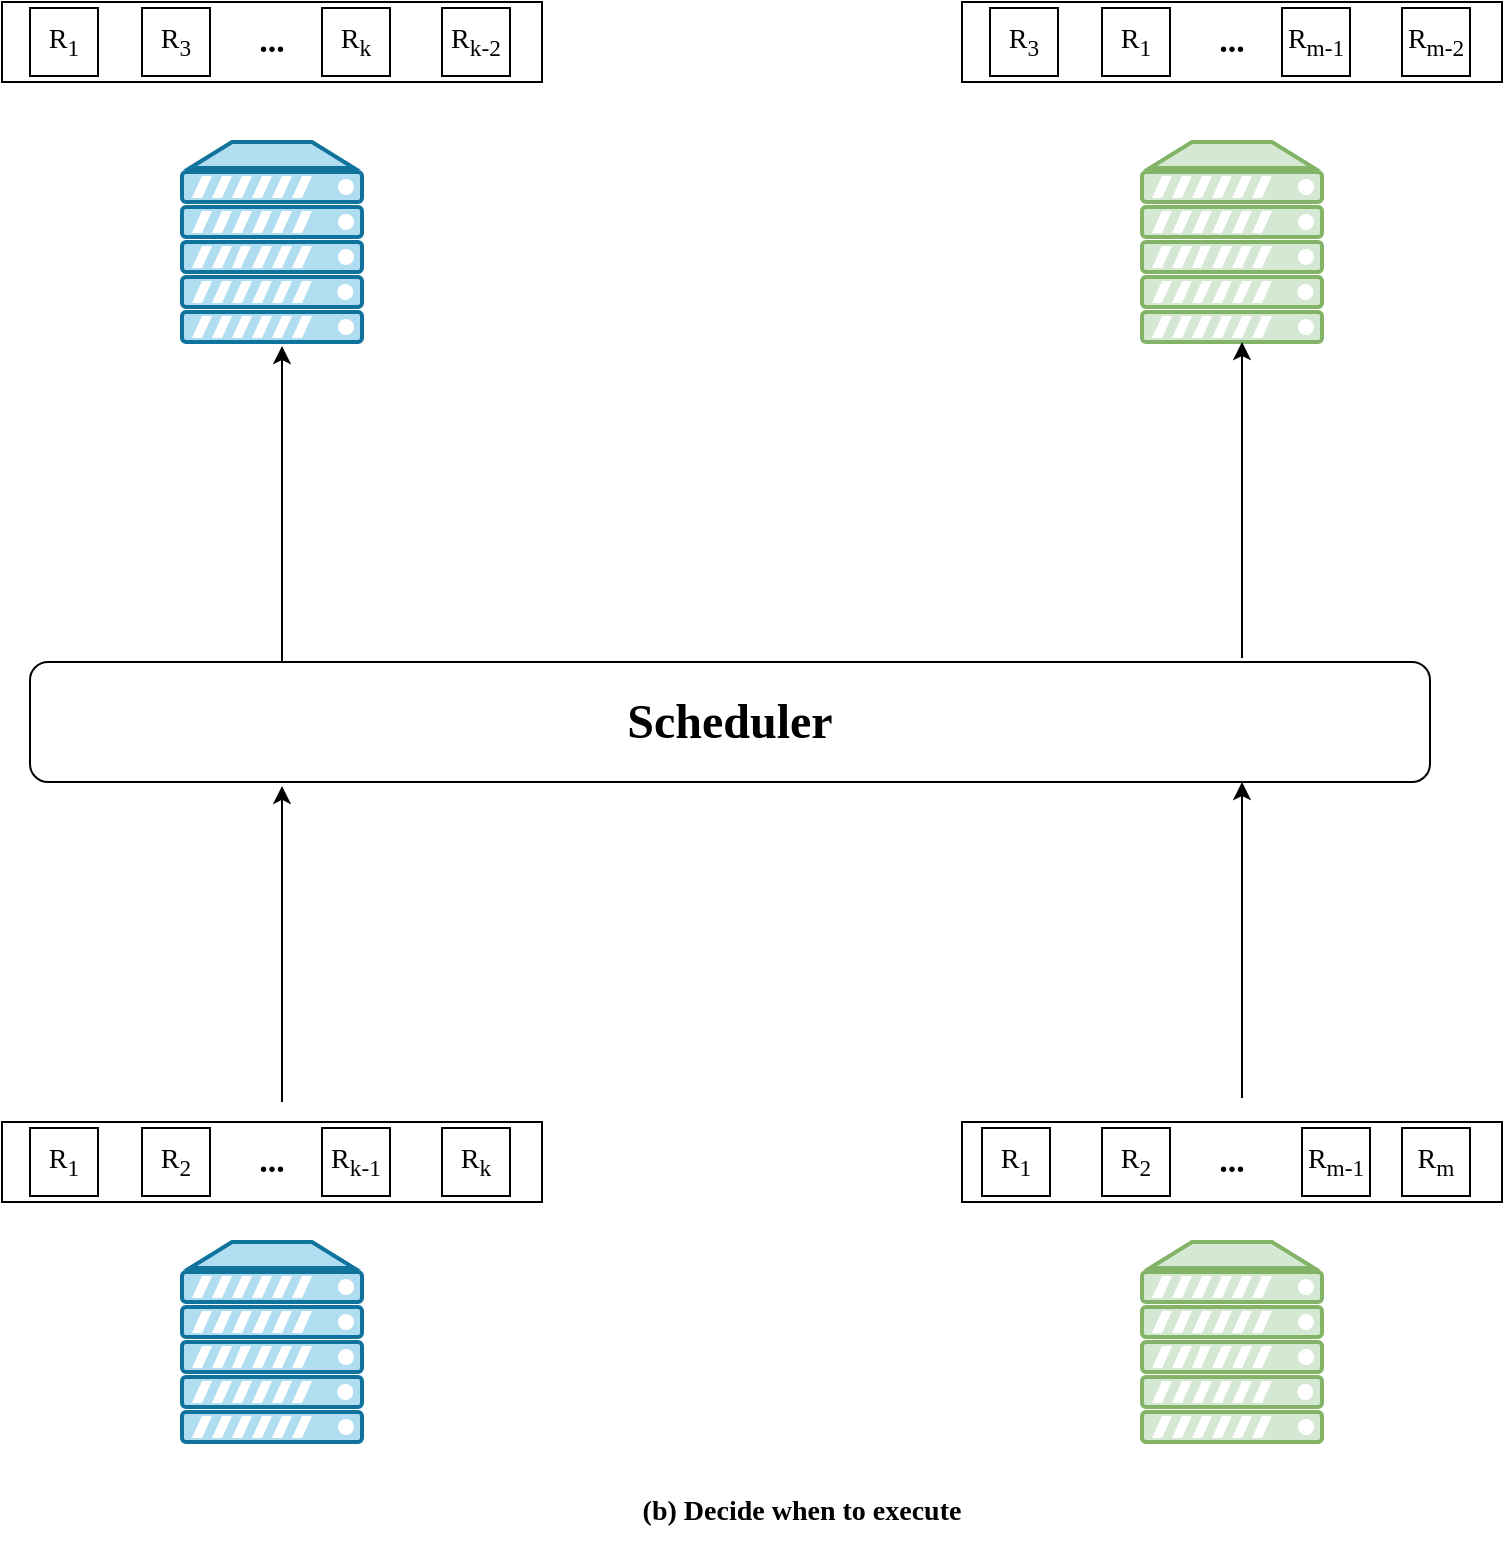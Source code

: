 <mxfile version="21.7.4" type="github">
  <diagram name="第 1 页" id="JoeD6NzNSS_i4DSreLfH">
    <mxGraphModel dx="2904" dy="1153" grid="1" gridSize="10" guides="1" tooltips="1" connect="1" arrows="1" fold="1" page="1" pageScale="1" pageWidth="827" pageHeight="1169" math="0" shadow="0">
      <root>
        <mxCell id="0" />
        <mxCell id="1" parent="0" />
        <mxCell id="6fZIux5iNfeoaQte3AF_-2" value="" style="verticalAlign=top;verticalLabelPosition=bottom;labelPosition=center;align=center;html=1;outlineConnect=0;fillColor=#b1ddf0;strokeColor=#10739e;gradientDirection=north;strokeWidth=2;shape=mxgraph.networks.server;" vertex="1" parent="1">
          <mxGeometry x="140" y="800" width="90" height="100" as="geometry" />
        </mxCell>
        <mxCell id="6fZIux5iNfeoaQte3AF_-3" value="" style="verticalAlign=top;verticalLabelPosition=bottom;labelPosition=center;align=center;html=1;outlineConnect=0;fillColor=#b1ddf0;strokeColor=#10739e;gradientDirection=north;strokeWidth=2;shape=mxgraph.networks.server;" vertex="1" parent="1">
          <mxGeometry x="140" y="250" width="90" height="100" as="geometry" />
        </mxCell>
        <mxCell id="6fZIux5iNfeoaQte3AF_-4" value="&lt;font style=&quot;font-size: 24px;&quot; face=&quot;Times New Roman&quot;&gt;&lt;b&gt;Scheduler&lt;/b&gt;&lt;/font&gt;" style="rounded=1;whiteSpace=wrap;html=1;" vertex="1" parent="1">
          <mxGeometry x="64" y="510" width="700" height="60" as="geometry" />
        </mxCell>
        <mxCell id="6fZIux5iNfeoaQte3AF_-20" value="" style="verticalAlign=top;verticalLabelPosition=bottom;labelPosition=center;align=center;html=1;outlineConnect=0;fillColor=#d5e8d4;strokeColor=#82b366;gradientDirection=north;strokeWidth=2;shape=mxgraph.networks.server;" vertex="1" parent="1">
          <mxGeometry x="620" y="800" width="90" height="100" as="geometry" />
        </mxCell>
        <mxCell id="6fZIux5iNfeoaQte3AF_-21" value="" style="verticalAlign=top;verticalLabelPosition=bottom;labelPosition=center;align=center;html=1;outlineConnect=0;fillColor=#d5e8d4;strokeColor=#82b366;gradientDirection=north;strokeWidth=2;shape=mxgraph.networks.server;" vertex="1" parent="1">
          <mxGeometry x="620" y="250" width="90" height="100" as="geometry" />
        </mxCell>
        <mxCell id="6fZIux5iNfeoaQte3AF_-22" value="&lt;font style=&quot;font-size: 17px;&quot; face=&quot;Times New Roman&quot;&gt;&lt;b&gt;...&lt;/b&gt;&lt;/font&gt;" style="rounded=0;whiteSpace=wrap;html=1;" vertex="1" parent="1">
          <mxGeometry x="50" y="740" width="270" height="40" as="geometry" />
        </mxCell>
        <mxCell id="6fZIux5iNfeoaQte3AF_-23" value="&lt;font style=&quot;font-size: 14px;&quot; face=&quot;Times New Roman&quot;&gt;R&lt;sub&gt;1&lt;/sub&gt;&lt;/font&gt;" style="whiteSpace=wrap;html=1;aspect=fixed;" vertex="1" parent="1">
          <mxGeometry x="64" y="743" width="34" height="34" as="geometry" />
        </mxCell>
        <mxCell id="6fZIux5iNfeoaQte3AF_-24" value="&lt;font style=&quot;font-size: 14px;&quot; face=&quot;Times New Roman&quot;&gt;R&lt;sub&gt;k&lt;/sub&gt;&lt;/font&gt;" style="whiteSpace=wrap;html=1;aspect=fixed;" vertex="1" parent="1">
          <mxGeometry x="270" y="743" width="34" height="34" as="geometry" />
        </mxCell>
        <mxCell id="6fZIux5iNfeoaQte3AF_-25" value="&lt;font style=&quot;font-size: 14px;&quot; face=&quot;Times New Roman&quot;&gt;R&lt;sub&gt;2&lt;/sub&gt;&lt;/font&gt;" style="whiteSpace=wrap;html=1;aspect=fixed;" vertex="1" parent="1">
          <mxGeometry x="120" y="743" width="34" height="34" as="geometry" />
        </mxCell>
        <mxCell id="6fZIux5iNfeoaQte3AF_-26" value="&lt;font style=&quot;font-size: 14px;&quot; face=&quot;Times New Roman&quot;&gt;R&lt;sub&gt;k-1&lt;/sub&gt;&lt;/font&gt;" style="whiteSpace=wrap;html=1;aspect=fixed;" vertex="1" parent="1">
          <mxGeometry x="210" y="743" width="34" height="34" as="geometry" />
        </mxCell>
        <mxCell id="6fZIux5iNfeoaQte3AF_-27" value="&lt;font style=&quot;font-size: 17px;&quot; face=&quot;Times New Roman&quot;&gt;&lt;b&gt;...&lt;/b&gt;&lt;/font&gt;" style="rounded=0;whiteSpace=wrap;html=1;" vertex="1" parent="1">
          <mxGeometry x="530" y="740" width="270" height="40" as="geometry" />
        </mxCell>
        <mxCell id="6fZIux5iNfeoaQte3AF_-28" value="&lt;font style=&quot;font-size: 14px;&quot; face=&quot;Times New Roman&quot;&gt;R&lt;sub&gt;1&lt;/sub&gt;&lt;/font&gt;" style="whiteSpace=wrap;html=1;aspect=fixed;" vertex="1" parent="1">
          <mxGeometry x="540" y="743" width="34" height="34" as="geometry" />
        </mxCell>
        <mxCell id="6fZIux5iNfeoaQte3AF_-29" value="&lt;font style=&quot;font-size: 14px;&quot; face=&quot;Times New Roman&quot;&gt;R&lt;sub&gt;2&lt;/sub&gt;&lt;/font&gt;" style="whiteSpace=wrap;html=1;aspect=fixed;" vertex="1" parent="1">
          <mxGeometry x="600" y="743" width="34" height="34" as="geometry" />
        </mxCell>
        <mxCell id="6fZIux5iNfeoaQte3AF_-30" value="&lt;font style=&quot;font-size: 14px;&quot; face=&quot;Times New Roman&quot;&gt;R&lt;sub&gt;m-1&lt;/sub&gt;&lt;/font&gt;" style="whiteSpace=wrap;html=1;aspect=fixed;" vertex="1" parent="1">
          <mxGeometry x="700" y="743" width="34" height="34" as="geometry" />
        </mxCell>
        <mxCell id="6fZIux5iNfeoaQte3AF_-31" value="&lt;font style=&quot;font-size: 14px;&quot; face=&quot;Times New Roman&quot;&gt;R&lt;sub&gt;m&lt;/sub&gt;&lt;/font&gt;" style="whiteSpace=wrap;html=1;aspect=fixed;" vertex="1" parent="1">
          <mxGeometry x="750" y="743" width="34" height="34" as="geometry" />
        </mxCell>
        <mxCell id="6fZIux5iNfeoaQte3AF_-32" value="" style="endArrow=classic;html=1;rounded=0;entryX=0.18;entryY=1.033;entryDx=0;entryDy=0;entryPerimeter=0;" edge="1" parent="1" target="6fZIux5iNfeoaQte3AF_-4">
          <mxGeometry width="50" height="50" relative="1" as="geometry">
            <mxPoint x="190" y="730" as="sourcePoint" />
            <mxPoint x="190" y="580" as="targetPoint" />
          </mxGeometry>
        </mxCell>
        <mxCell id="6fZIux5iNfeoaQte3AF_-33" value="" style="endArrow=classic;html=1;rounded=0;entryX=0.18;entryY=1.033;entryDx=0;entryDy=0;entryPerimeter=0;" edge="1" parent="1">
          <mxGeometry width="50" height="50" relative="1" as="geometry">
            <mxPoint x="670" y="728" as="sourcePoint" />
            <mxPoint x="670" y="570" as="targetPoint" />
          </mxGeometry>
        </mxCell>
        <mxCell id="6fZIux5iNfeoaQte3AF_-34" value="" style="endArrow=classic;html=1;rounded=0;entryX=0.18;entryY=1.033;entryDx=0;entryDy=0;entryPerimeter=0;" edge="1" parent="1">
          <mxGeometry width="50" height="50" relative="1" as="geometry">
            <mxPoint x="190" y="510" as="sourcePoint" />
            <mxPoint x="190" y="352" as="targetPoint" />
          </mxGeometry>
        </mxCell>
        <mxCell id="6fZIux5iNfeoaQte3AF_-35" value="" style="endArrow=classic;html=1;rounded=0;entryX=0.18;entryY=1.033;entryDx=0;entryDy=0;entryPerimeter=0;" edge="1" parent="1">
          <mxGeometry width="50" height="50" relative="1" as="geometry">
            <mxPoint x="670" y="508" as="sourcePoint" />
            <mxPoint x="670" y="350" as="targetPoint" />
          </mxGeometry>
        </mxCell>
        <mxCell id="6fZIux5iNfeoaQte3AF_-36" value="&lt;font style=&quot;font-size: 17px;&quot; face=&quot;Times New Roman&quot;&gt;&lt;b&gt;...&lt;/b&gt;&lt;/font&gt;" style="rounded=0;whiteSpace=wrap;html=1;" vertex="1" parent="1">
          <mxGeometry x="50" y="180" width="270" height="40" as="geometry" />
        </mxCell>
        <mxCell id="6fZIux5iNfeoaQte3AF_-37" value="&lt;font style=&quot;font-size: 14px;&quot; face=&quot;Times New Roman&quot;&gt;R&lt;sub&gt;1&lt;/sub&gt;&lt;/font&gt;" style="whiteSpace=wrap;html=1;aspect=fixed;" vertex="1" parent="1">
          <mxGeometry x="64" y="183" width="34" height="34" as="geometry" />
        </mxCell>
        <mxCell id="6fZIux5iNfeoaQte3AF_-38" value="&lt;font style=&quot;font-size: 14px;&quot; face=&quot;Times New Roman&quot;&gt;R&lt;sub&gt;k-2&lt;/sub&gt;&lt;/font&gt;" style="whiteSpace=wrap;html=1;aspect=fixed;" vertex="1" parent="1">
          <mxGeometry x="270" y="183" width="34" height="34" as="geometry" />
        </mxCell>
        <mxCell id="6fZIux5iNfeoaQte3AF_-39" value="&lt;font style=&quot;font-size: 14px;&quot; face=&quot;Times New Roman&quot;&gt;R&lt;sub&gt;3&lt;/sub&gt;&lt;/font&gt;" style="whiteSpace=wrap;html=1;aspect=fixed;" vertex="1" parent="1">
          <mxGeometry x="120" y="183" width="34" height="34" as="geometry" />
        </mxCell>
        <mxCell id="6fZIux5iNfeoaQte3AF_-40" value="&lt;font style=&quot;font-size: 14px;&quot; face=&quot;Times New Roman&quot;&gt;R&lt;sub&gt;k&lt;/sub&gt;&lt;/font&gt;" style="whiteSpace=wrap;html=1;aspect=fixed;" vertex="1" parent="1">
          <mxGeometry x="210" y="183" width="34" height="34" as="geometry" />
        </mxCell>
        <mxCell id="6fZIux5iNfeoaQte3AF_-41" value="&lt;font style=&quot;font-size: 17px;&quot; face=&quot;Times New Roman&quot;&gt;&lt;b&gt;...&lt;/b&gt;&lt;/font&gt;" style="rounded=0;whiteSpace=wrap;html=1;" vertex="1" parent="1">
          <mxGeometry x="530" y="180" width="270" height="40" as="geometry" />
        </mxCell>
        <mxCell id="6fZIux5iNfeoaQte3AF_-42" value="&lt;font style=&quot;font-size: 14px;&quot; face=&quot;Times New Roman&quot;&gt;R&lt;sub&gt;3&lt;/sub&gt;&lt;/font&gt;" style="whiteSpace=wrap;html=1;aspect=fixed;" vertex="1" parent="1">
          <mxGeometry x="544" y="183" width="34" height="34" as="geometry" />
        </mxCell>
        <mxCell id="6fZIux5iNfeoaQte3AF_-43" value="&lt;font style=&quot;font-size: 14px;&quot; face=&quot;Times New Roman&quot;&gt;R&lt;sub&gt;m-2&lt;/sub&gt;&lt;/font&gt;" style="whiteSpace=wrap;html=1;aspect=fixed;" vertex="1" parent="1">
          <mxGeometry x="750" y="183" width="34" height="34" as="geometry" />
        </mxCell>
        <mxCell id="6fZIux5iNfeoaQte3AF_-44" value="&lt;font style=&quot;font-size: 14px;&quot; face=&quot;Times New Roman&quot;&gt;R&lt;sub&gt;1&lt;/sub&gt;&lt;/font&gt;" style="whiteSpace=wrap;html=1;aspect=fixed;" vertex="1" parent="1">
          <mxGeometry x="600" y="183" width="34" height="34" as="geometry" />
        </mxCell>
        <mxCell id="6fZIux5iNfeoaQte3AF_-45" value="&lt;font style=&quot;font-size: 14px;&quot; face=&quot;Times New Roman&quot;&gt;R&lt;sub&gt;m-1&lt;/sub&gt;&lt;/font&gt;" style="whiteSpace=wrap;html=1;aspect=fixed;" vertex="1" parent="1">
          <mxGeometry x="690" y="183" width="34" height="34" as="geometry" />
        </mxCell>
        <mxCell id="6fZIux5iNfeoaQte3AF_-46" value="&lt;font face=&quot;Times New Roman&quot; style=&quot;font-size: 14px;&quot;&gt;&lt;b&gt;(b) Decide when to execute&lt;/b&gt;&lt;/font&gt;" style="text;strokeColor=none;align=center;fillColor=none;html=1;verticalAlign=middle;whiteSpace=wrap;rounded=0;" vertex="1" parent="1">
          <mxGeometry x="230" y="920" width="440" height="30" as="geometry" />
        </mxCell>
      </root>
    </mxGraphModel>
  </diagram>
</mxfile>

